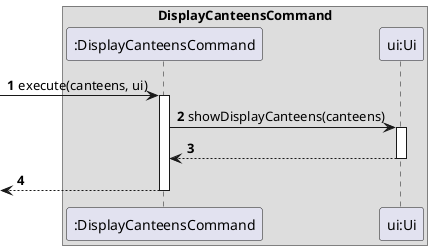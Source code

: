 @startuml
'https://plantuml.com/sequence-diagram

autonumber
box DisplayCanteensCommand

->":DisplayCanteensCommand" : execute(canteens, ui)
activate ":DisplayCanteensCommand"

":DisplayCanteensCommand" -> "ui:Ui" : showDisplayCanteens(canteens)
activate "ui:Ui"
"ui:Ui" --> ":DisplayCanteensCommand"
deactivate "ui:Ui"

<-- ":DisplayCanteensCommand"
deactivate ":DisplayCanteensCommand"
@enduml

